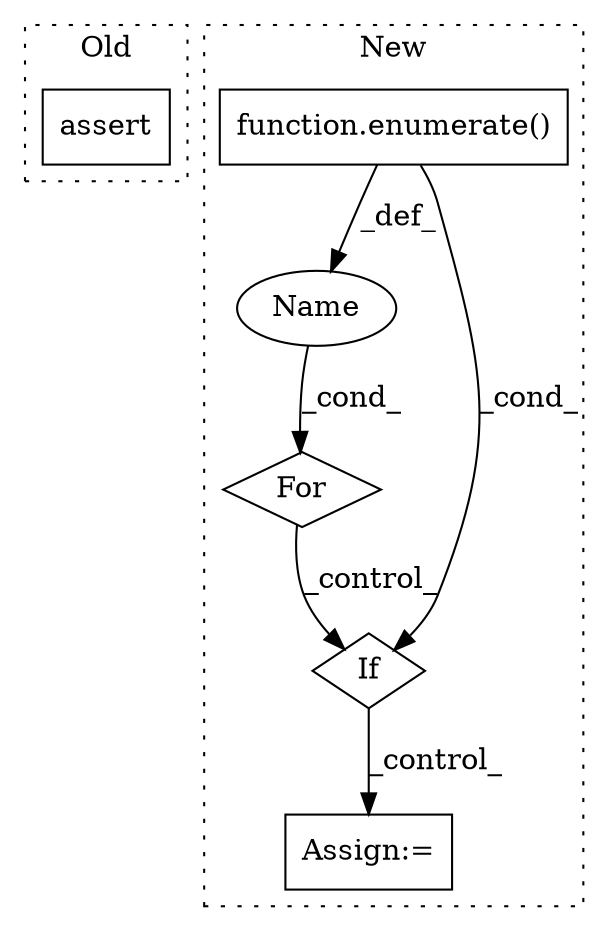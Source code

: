 digraph G {
subgraph cluster0 {
1 [label="assert" a="65" s="2916" l="7" shape="box"];
label = "Old";
style="dotted";
}
subgraph cluster1 {
2 [label="function.enumerate()" a="75" s="2985,3028" l="10,1" shape="box"];
3 [label="For" a="107" s="2970,3029" l="4,10" shape="diamond"];
4 [label="Assign:=" a="68" s="3156" l="3" shape="box"];
5 [label="Name" a="87" s="2977" l="4" shape="ellipse"];
6 [label="If" a="96" s="3039" l="3" shape="diamond"];
label = "New";
style="dotted";
}
2 -> 5 [label="_def_"];
2 -> 6 [label="_cond_"];
3 -> 6 [label="_control_"];
5 -> 3 [label="_cond_"];
6 -> 4 [label="_control_"];
}